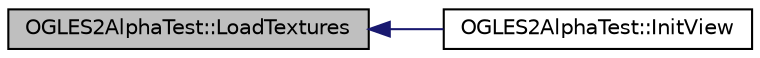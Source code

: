 digraph "OGLES2AlphaTest::LoadTextures"
{
  edge [fontname="Helvetica",fontsize="10",labelfontname="Helvetica",labelfontsize="10"];
  node [fontname="Helvetica",fontsize="10",shape=record];
  rankdir="LR";
  Node1 [label="OGLES2AlphaTest::LoadTextures",height=0.2,width=0.4,color="black", fillcolor="grey75", style="filled", fontcolor="black"];
  Node1 -> Node2 [dir="back",color="midnightblue",fontsize="10",style="solid",fontname="Helvetica"];
  Node2 [label="OGLES2AlphaTest::InitView",height=0.2,width=0.4,color="black", fillcolor="white", style="filled",URL="$class_o_g_l_e_s2_alpha_test.html#a33622abe768ddf0e2208874674942873"];
}
